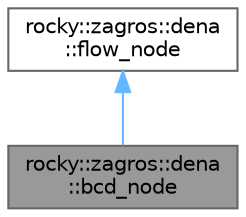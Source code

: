 digraph "rocky::zagros::dena::bcd_node"
{
 // LATEX_PDF_SIZE
  bgcolor="transparent";
  edge [fontname=Helvetica,fontsize=10,labelfontname=Helvetica,labelfontsize=10];
  node [fontname=Helvetica,fontsize=10,shape=box,height=0.2,width=0.4];
  Node1 [label="rocky::zagros::dena\l::bcd_node",height=0.2,width=0.4,color="gray40", fillcolor="grey60", style="filled", fontcolor="black",tooltip=" "];
  Node2 -> Node1 [dir="back",color="steelblue1",style="solid"];
  Node2 [label="rocky::zagros::dena\l::flow_node",height=0.2,width=0.4,color="gray40", fillcolor="white", style="filled",URL="$structrocky_1_1zagros_1_1dena_1_1flow__node.html",tooltip="abstract flow node"];
}
